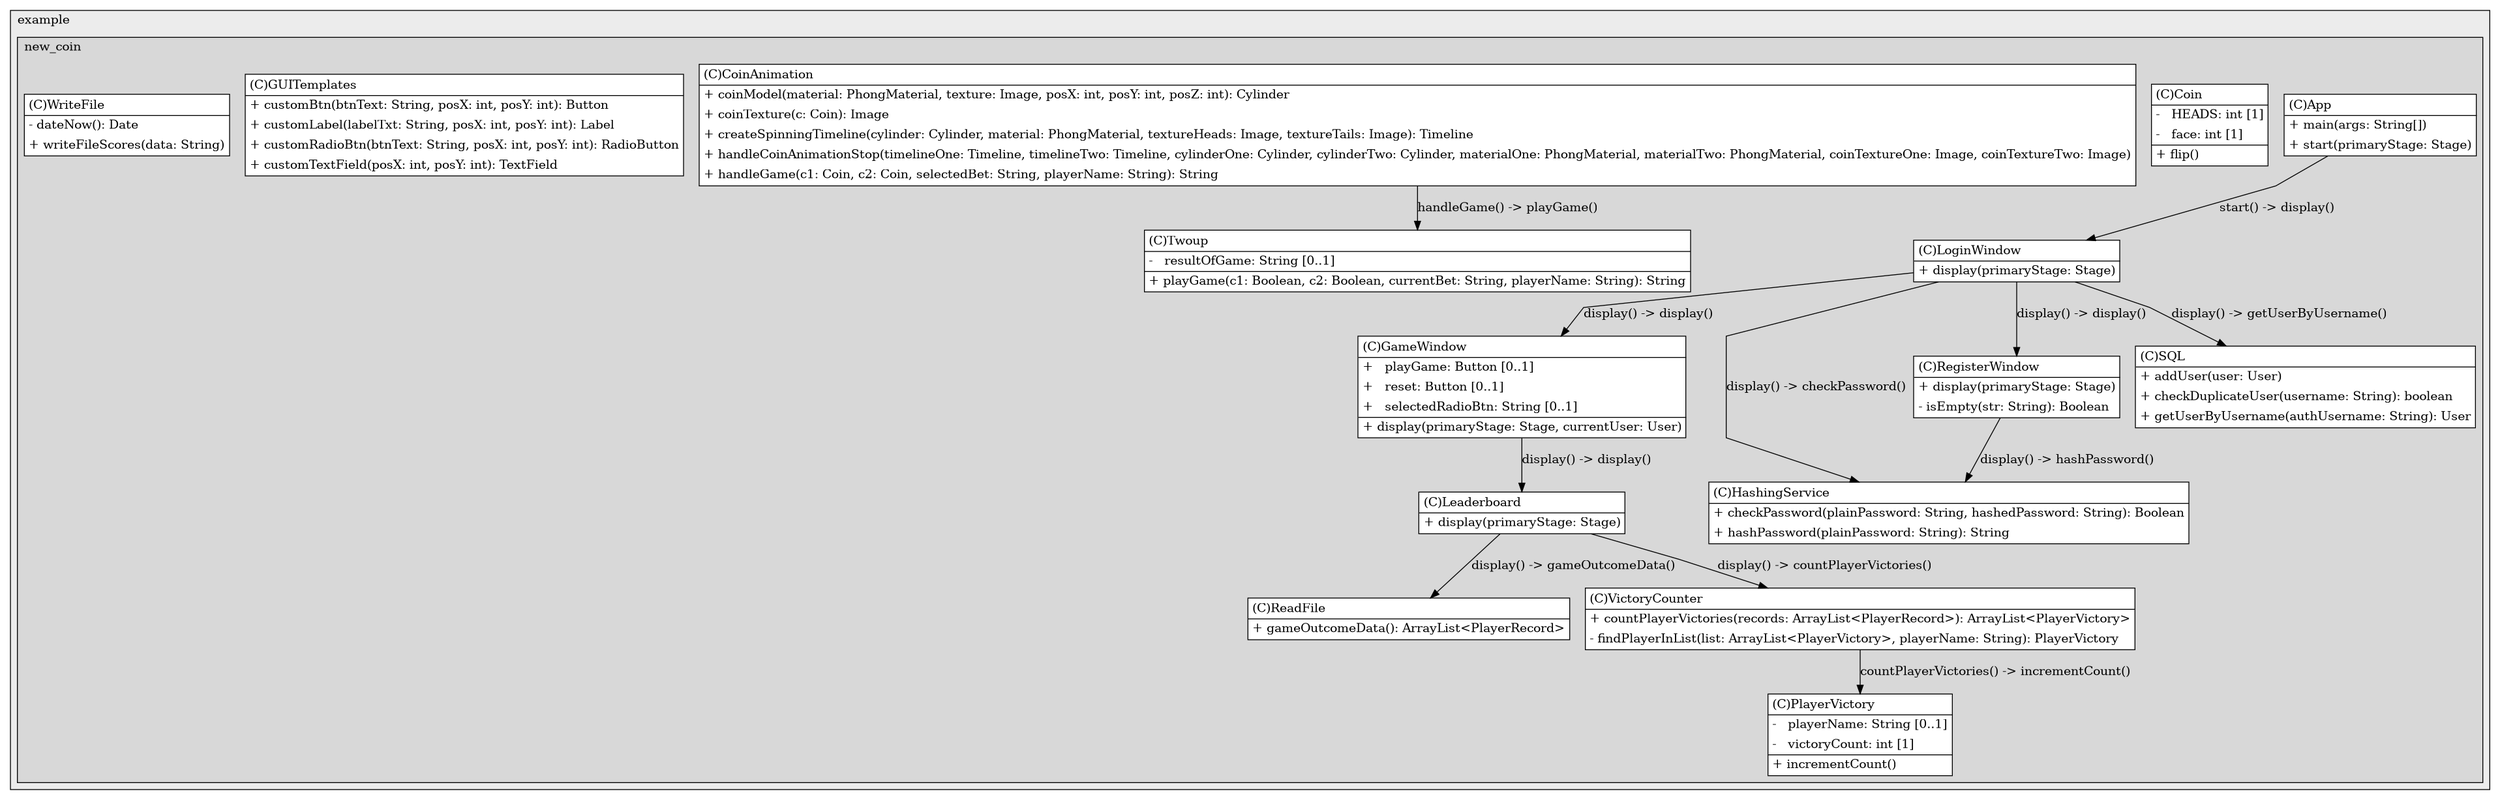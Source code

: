 @startuml

/' diagram meta data start
config=StructureConfiguration;
{
  "projectClassification": {
    "searchMode": "OpenProject", // OpenProject, AllProjects
    "includedProjects": "",
    "pathEndKeywords": "*.impl",
    "isClientPath": "",
    "isClientName": "",
    "isTestPath": "",
    "isTestName": "",
    "isMappingPath": "",
    "isMappingName": "",
    "isDataAccessPath": "",
    "isDataAccessName": "",
    "isDataStructurePath": "",
    "isDataStructureName": "",
    "isInterfaceStructuresPath": "",
    "isInterfaceStructuresName": "",
    "isEntryPointPath": "",
    "isEntryPointName": "",
    "treatFinalFieldsAsMandatory": false
  },
  "graphRestriction": {
    "classPackageExcludeFilter": "",
    "classPackageIncludeFilter": "",
    "classNameExcludeFilter": "",
    "classNameIncludeFilter": "",
    "methodNameExcludeFilter": "",
    "methodNameIncludeFilter": "",
    "removeByInheritance": "", // inheritance/annotation based filtering is done in a second step
    "removeByAnnotation": "",
    "removeByClassPackage": "", // cleanup the graph after inheritance/annotation based filtering is done
    "removeByClassName": "",
    "cutMappings": false,
    "cutEnum": true,
    "cutTests": true,
    "cutClient": true,
    "cutDataAccess": false,
    "cutInterfaceStructures": false,
    "cutDataStructures": false,
    "cutGetterAndSetter": true,
    "cutConstructors": true
  },
  "graphTraversal": {
    "forwardDepth": 6,
    "backwardDepth": 6,
    "classPackageExcludeFilter": "",
    "classPackageIncludeFilter": "",
    "classNameExcludeFilter": "",
    "classNameIncludeFilter": "",
    "methodNameExcludeFilter": "",
    "methodNameIncludeFilter": "",
    "hideMappings": false,
    "hideDataStructures": false,
    "hidePrivateMethods": true,
    "hideInterfaceCalls": true, // indirection: implementation -> interface (is hidden) -> implementation
    "onlyShowApplicationEntryPoints": false, // root node is included
    "useMethodCallsForStructureDiagram": "ForwardOnly" // ForwardOnly, BothDirections, No
  },
  "details": {
    "aggregation": "GroupByClass", // ByClass, GroupByClass, None
    "showClassGenericTypes": true,
    "showMethods": true,
    "showMethodParameterNames": true,
    "showMethodParameterTypes": true,
    "showMethodReturnType": true,
    "showPackageLevels": 2,
    "showDetailedClassStructure": true
  },
  "rootClass": "com.example.new_coin.App",
  "extensionCallbackMethod": "" // qualified.class.name#methodName - signature: public static String method(String)
}
diagram meta data end '/



digraph g {
    rankdir="TB"
    splines=polyline
    

'nodes 
subgraph cluster_1322970774 { 
   	label=example
	labeljust=l
	fillcolor="#ececec"
	style=filled
   
   subgraph cluster_977036844 { 
   	label=new_coin
	labeljust=l
	fillcolor="#d8d8d8"
	style=filled
   
   App1227026783[
	label=<<TABLE BORDER="1" CELLBORDER="0" CELLPADDING="4" CELLSPACING="0">
<TR><TD ALIGN="LEFT" >(C)App</TD></TR>
<HR/>
<TR><TD ALIGN="LEFT" >+ main(args: String[])</TD></TR>
<TR><TD ALIGN="LEFT" >+ start(primaryStage: Stage)</TD></TR>
</TABLE>>
	style=filled
	margin=0
	shape=plaintext
	fillcolor="#FFFFFF"
];

Coin1227026783[
	label=<<TABLE BORDER="1" CELLBORDER="0" CELLPADDING="4" CELLSPACING="0">
<TR><TD ALIGN="LEFT" >(C)Coin</TD></TR>
<HR/>
<TR><TD ALIGN="LEFT" >-   HEADS: int [1]</TD></TR>
<TR><TD ALIGN="LEFT" >-   face: int [1]</TD></TR>
<HR/>
<TR><TD ALIGN="LEFT" >+ flip()</TD></TR>
</TABLE>>
	style=filled
	margin=0
	shape=plaintext
	fillcolor="#FFFFFF"
];

CoinAnimation1227026783[
	label=<<TABLE BORDER="1" CELLBORDER="0" CELLPADDING="4" CELLSPACING="0">
<TR><TD ALIGN="LEFT" >(C)CoinAnimation</TD></TR>
<HR/>
<TR><TD ALIGN="LEFT" >+ coinModel(material: PhongMaterial, texture: Image, posX: int, posY: int, posZ: int): Cylinder</TD></TR>
<TR><TD ALIGN="LEFT" >+ coinTexture(c: Coin): Image</TD></TR>
<TR><TD ALIGN="LEFT" >+ createSpinningTimeline(cylinder: Cylinder, material: PhongMaterial, textureHeads: Image, textureTails: Image): Timeline</TD></TR>
<TR><TD ALIGN="LEFT" >+ handleCoinAnimationStop(timelineOne: Timeline, timelineTwo: Timeline, cylinderOne: Cylinder, cylinderTwo: Cylinder, materialOne: PhongMaterial, materialTwo: PhongMaterial, coinTextureOne: Image, coinTextureTwo: Image)</TD></TR>
<TR><TD ALIGN="LEFT" >+ handleGame(c1: Coin, c2: Coin, selectedBet: String, playerName: String): String</TD></TR>
</TABLE>>
	style=filled
	margin=0
	shape=plaintext
	fillcolor="#FFFFFF"
];

GUITemplates1227026783[
	label=<<TABLE BORDER="1" CELLBORDER="0" CELLPADDING="4" CELLSPACING="0">
<TR><TD ALIGN="LEFT" >(C)GUITemplates</TD></TR>
<HR/>
<TR><TD ALIGN="LEFT" >+ customBtn(btnText: String, posX: int, posY: int): Button</TD></TR>
<TR><TD ALIGN="LEFT" >+ customLabel(labelTxt: String, posX: int, posY: int): Label</TD></TR>
<TR><TD ALIGN="LEFT" >+ customRadioBtn(btnText: String, posX: int, posY: int): RadioButton</TD></TR>
<TR><TD ALIGN="LEFT" >+ customTextField(posX: int, posY: int): TextField</TD></TR>
</TABLE>>
	style=filled
	margin=0
	shape=plaintext
	fillcolor="#FFFFFF"
];

GameWindow1227026783[
	label=<<TABLE BORDER="1" CELLBORDER="0" CELLPADDING="4" CELLSPACING="0">
<TR><TD ALIGN="LEFT" >(C)GameWindow</TD></TR>
<HR/>
<TR><TD ALIGN="LEFT" >+   playGame: Button [0..1]</TD></TR>
<TR><TD ALIGN="LEFT" >+   reset: Button [0..1]</TD></TR>
<TR><TD ALIGN="LEFT" >+   selectedRadioBtn: String [0..1]</TD></TR>
<HR/>
<TR><TD ALIGN="LEFT" >+ display(primaryStage: Stage, currentUser: User)</TD></TR>
</TABLE>>
	style=filled
	margin=0
	shape=plaintext
	fillcolor="#FFFFFF"
];

HashingService1227026783[
	label=<<TABLE BORDER="1" CELLBORDER="0" CELLPADDING="4" CELLSPACING="0">
<TR><TD ALIGN="LEFT" >(C)HashingService</TD></TR>
<HR/>
<TR><TD ALIGN="LEFT" >+ checkPassword(plainPassword: String, hashedPassword: String): Boolean</TD></TR>
<TR><TD ALIGN="LEFT" >+ hashPassword(plainPassword: String): String</TD></TR>
</TABLE>>
	style=filled
	margin=0
	shape=plaintext
	fillcolor="#FFFFFF"
];

Leaderboard1227026783[
	label=<<TABLE BORDER="1" CELLBORDER="0" CELLPADDING="4" CELLSPACING="0">
<TR><TD ALIGN="LEFT" >(C)Leaderboard</TD></TR>
<HR/>
<TR><TD ALIGN="LEFT" >+ display(primaryStage: Stage)</TD></TR>
</TABLE>>
	style=filled
	margin=0
	shape=plaintext
	fillcolor="#FFFFFF"
];

LoginWindow1227026783[
	label=<<TABLE BORDER="1" CELLBORDER="0" CELLPADDING="4" CELLSPACING="0">
<TR><TD ALIGN="LEFT" >(C)LoginWindow</TD></TR>
<HR/>
<TR><TD ALIGN="LEFT" >+ display(primaryStage: Stage)</TD></TR>
</TABLE>>
	style=filled
	margin=0
	shape=plaintext
	fillcolor="#FFFFFF"
];

PlayerVictory1227026783[
	label=<<TABLE BORDER="1" CELLBORDER="0" CELLPADDING="4" CELLSPACING="0">
<TR><TD ALIGN="LEFT" >(C)PlayerVictory</TD></TR>
<HR/>
<TR><TD ALIGN="LEFT" >-   playerName: String [0..1]</TD></TR>
<TR><TD ALIGN="LEFT" >-   victoryCount: int [1]</TD></TR>
<HR/>
<TR><TD ALIGN="LEFT" >+ incrementCount()</TD></TR>
</TABLE>>
	style=filled
	margin=0
	shape=plaintext
	fillcolor="#FFFFFF"
];

ReadFile1227026783[
	label=<<TABLE BORDER="1" CELLBORDER="0" CELLPADDING="4" CELLSPACING="0">
<TR><TD ALIGN="LEFT" >(C)ReadFile</TD></TR>
<HR/>
<TR><TD ALIGN="LEFT" >+ gameOutcomeData(): ArrayList&lt;PlayerRecord&gt;</TD></TR>
</TABLE>>
	style=filled
	margin=0
	shape=plaintext
	fillcolor="#FFFFFF"
];

RegisterWindow1227026783[
	label=<<TABLE BORDER="1" CELLBORDER="0" CELLPADDING="4" CELLSPACING="0">
<TR><TD ALIGN="LEFT" >(C)RegisterWindow</TD></TR>
<HR/>
<TR><TD ALIGN="LEFT" >+ display(primaryStage: Stage)</TD></TR>
<TR><TD ALIGN="LEFT" >- isEmpty(str: String): Boolean</TD></TR>
</TABLE>>
	style=filled
	margin=0
	shape=plaintext
	fillcolor="#FFFFFF"
];

SQL1227026783[
	label=<<TABLE BORDER="1" CELLBORDER="0" CELLPADDING="4" CELLSPACING="0">
<TR><TD ALIGN="LEFT" >(C)SQL</TD></TR>
<HR/>
<TR><TD ALIGN="LEFT" >+ addUser(user: User)</TD></TR>
<TR><TD ALIGN="LEFT" >+ checkDuplicateUser(username: String): boolean</TD></TR>
<TR><TD ALIGN="LEFT" >+ getUserByUsername(authUsername: String): User</TD></TR>
</TABLE>>
	style=filled
	margin=0
	shape=plaintext
	fillcolor="#FFFFFF"
];

Twoup1227026783[
	label=<<TABLE BORDER="1" CELLBORDER="0" CELLPADDING="4" CELLSPACING="0">
<TR><TD ALIGN="LEFT" >(C)Twoup</TD></TR>
<HR/>
<TR><TD ALIGN="LEFT" >-   resultOfGame: String [0..1]</TD></TR>
<HR/>
<TR><TD ALIGN="LEFT" >+ playGame(c1: Boolean, c2: Boolean, currentBet: String, playerName: String): String</TD></TR>
</TABLE>>
	style=filled
	margin=0
	shape=plaintext
	fillcolor="#FFFFFF"
];

VictoryCounter1227026783[
	label=<<TABLE BORDER="1" CELLBORDER="0" CELLPADDING="4" CELLSPACING="0">
<TR><TD ALIGN="LEFT" >(C)VictoryCounter</TD></TR>
<HR/>
<TR><TD ALIGN="LEFT" >+ countPlayerVictories(records: ArrayList&lt;PlayerRecord&gt;): ArrayList&lt;PlayerVictory&gt;</TD></TR>
<TR><TD ALIGN="LEFT" >- findPlayerInList(list: ArrayList&lt;PlayerVictory&gt;, playerName: String): PlayerVictory</TD></TR>
</TABLE>>
	style=filled
	margin=0
	shape=plaintext
	fillcolor="#FFFFFF"
];

WriteFile1227026783[
	label=<<TABLE BORDER="1" CELLBORDER="0" CELLPADDING="4" CELLSPACING="0">
<TR><TD ALIGN="LEFT" >(C)WriteFile</TD></TR>
<HR/>
<TR><TD ALIGN="LEFT" >- dateNow(): Date</TD></TR>
<TR><TD ALIGN="LEFT" >+ writeFileScores(data: String)</TD></TR>
</TABLE>>
	style=filled
	margin=0
	shape=plaintext
	fillcolor="#FFFFFF"
];
} 
} 

'edges    
App1227026783 -> LoginWindow1227026783[label="start() -> display()"];
CoinAnimation1227026783 -> Twoup1227026783[label="handleGame() -> playGame()"];
GameWindow1227026783 -> Leaderboard1227026783[label="display() -> display()"];
Leaderboard1227026783 -> ReadFile1227026783[label="display() -> gameOutcomeData()"];
Leaderboard1227026783 -> VictoryCounter1227026783[label="display() -> countPlayerVictories()"];
LoginWindow1227026783 -> GameWindow1227026783[label="display() -> display()"];
LoginWindow1227026783 -> HashingService1227026783[label="display() -> checkPassword()"];
LoginWindow1227026783 -> RegisterWindow1227026783[label="display() -> display()"];
LoginWindow1227026783 -> SQL1227026783[label="display() -> getUserByUsername()"];
RegisterWindow1227026783 -> HashingService1227026783[label="display() -> hashPassword()"];
VictoryCounter1227026783 -> PlayerVictory1227026783[label="countPlayerVictories() -> incrementCount()"];
    
}
@enduml
